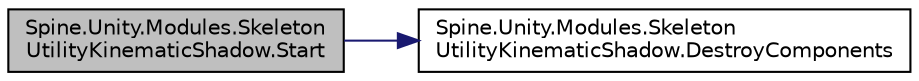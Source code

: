 digraph "Spine.Unity.Modules.SkeletonUtilityKinematicShadow.Start"
{
 // LATEX_PDF_SIZE
  edge [fontname="Helvetica",fontsize="10",labelfontname="Helvetica",labelfontsize="10"];
  node [fontname="Helvetica",fontsize="10",shape=record];
  rankdir="LR";
  Node1 [label="Spine.Unity.Modules.Skeleton\lUtilityKinematicShadow.Start",height=0.2,width=0.4,color="black", fillcolor="grey75", style="filled", fontcolor="black",tooltip=" "];
  Node1 -> Node2 [color="midnightblue",fontsize="10",style="solid",fontname="Helvetica"];
  Node2 [label="Spine.Unity.Modules.Skeleton\lUtilityKinematicShadow.DestroyComponents",height=0.2,width=0.4,color="black", fillcolor="white", style="filled",URL="$class_spine_1_1_unity_1_1_modules_1_1_skeleton_utility_kinematic_shadow.html#ad42d6e9223394735996c2f1ee7a70167",tooltip=" "];
}
